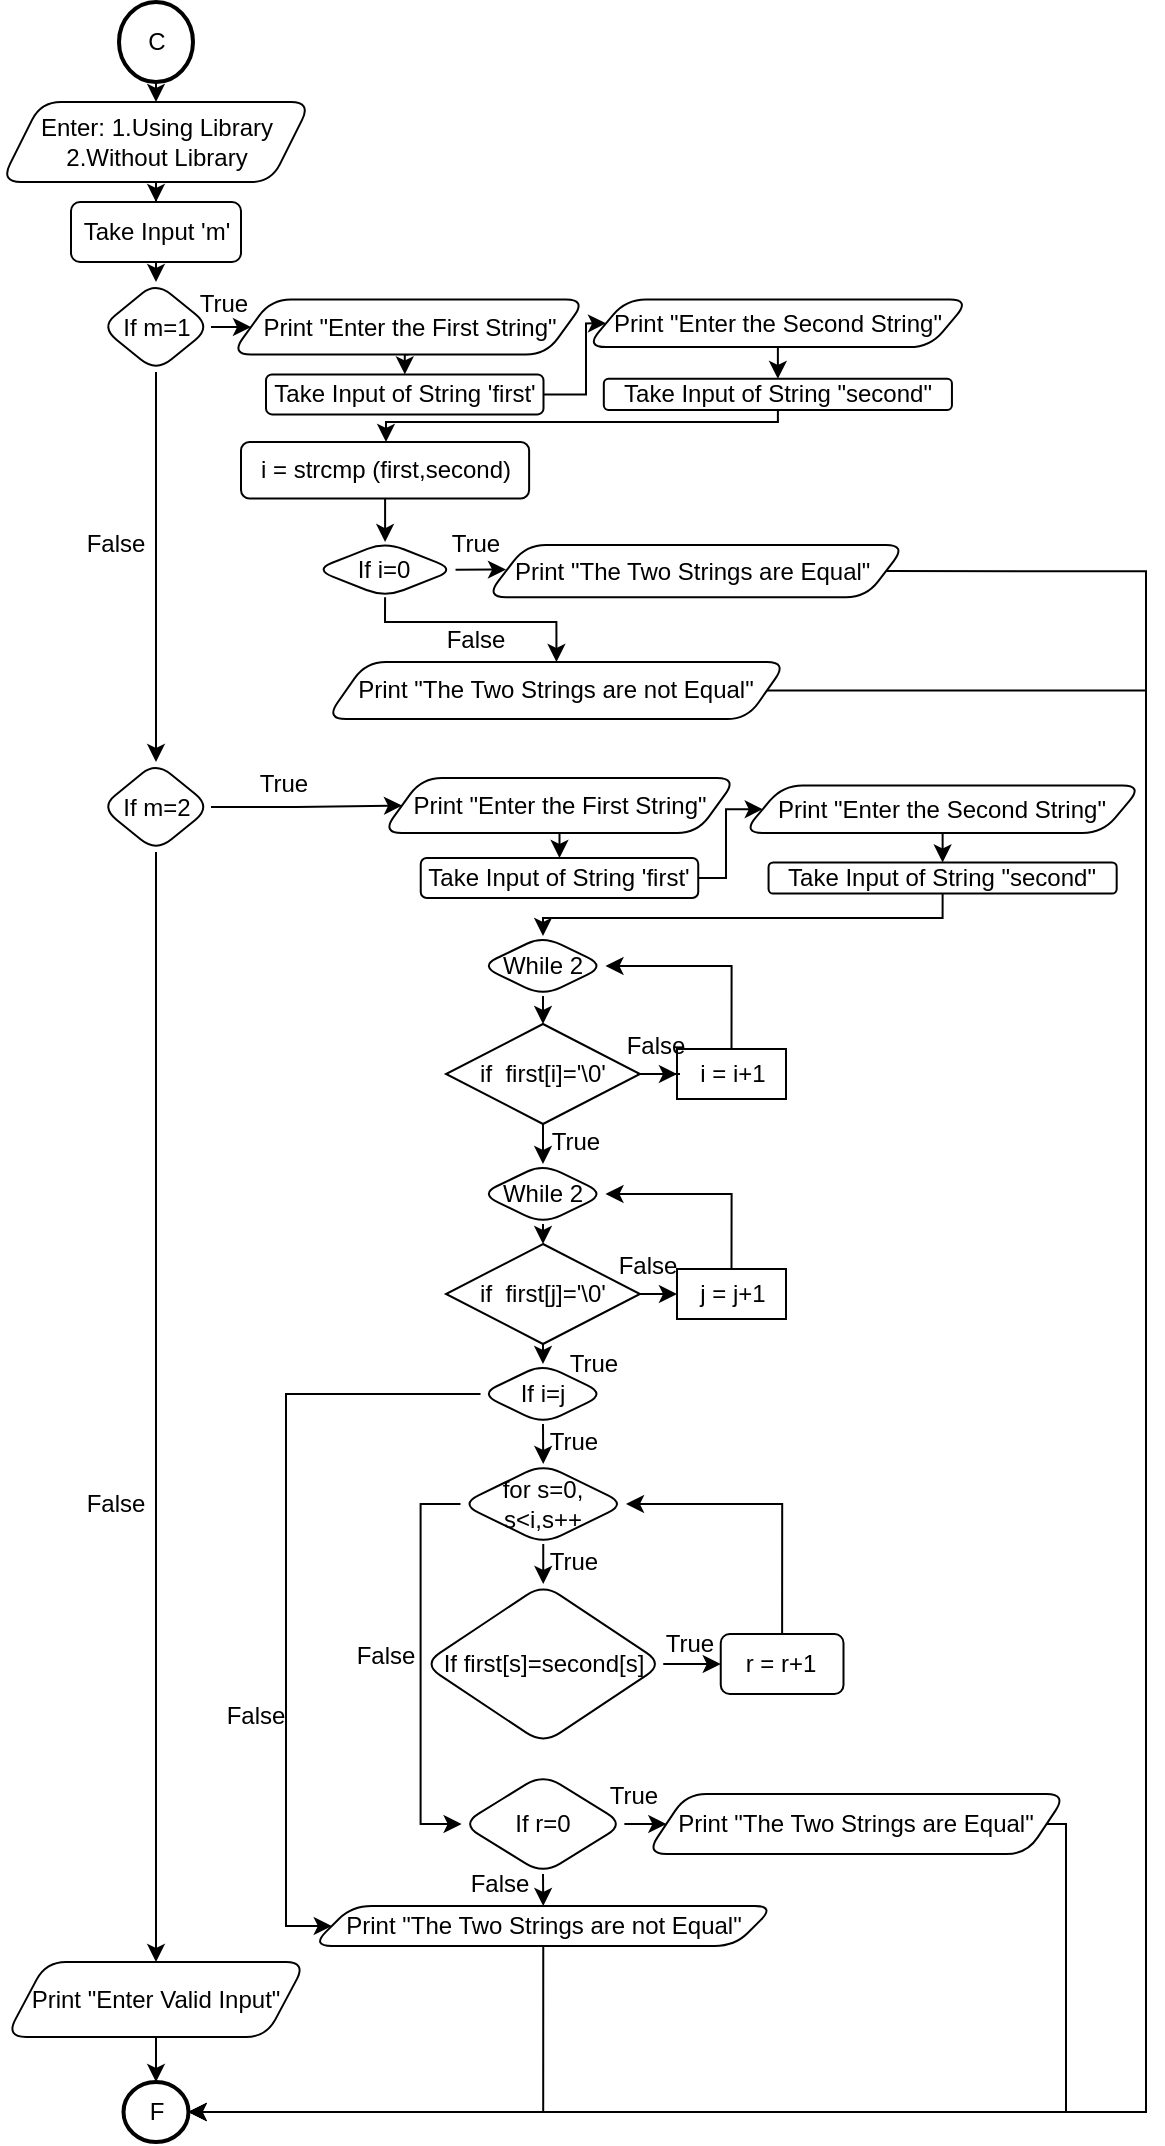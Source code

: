 <mxfile version="16.5.3" type="device"><diagram id="ErcUuHCpc2S81BrXXNQ7" name="Page-1"><mxGraphModel dx="1038" dy="1671" grid="1" gridSize="10" guides="1" tooltips="1" connect="1" arrows="1" fold="1" page="1" pageScale="1" pageWidth="850" pageHeight="1100" math="0" shadow="0"><root><mxCell id="0"/><mxCell id="1" parent="0"/><mxCell id="8Ef4L_kFjr_4FFPBvsdU-74" value="" style="edgeStyle=orthogonalEdgeStyle;rounded=0;orthogonalLoop=1;jettySize=auto;html=1;" parent="1" source="8Ef4L_kFjr_4FFPBvsdU-71" target="8Ef4L_kFjr_4FFPBvsdU-73" edge="1"><mxGeometry relative="1" as="geometry"/></mxCell><mxCell id="8Ef4L_kFjr_4FFPBvsdU-71" value="Enter: 1.Using Library 2.Without Library" style="shape=parallelogram;perimeter=parallelogramPerimeter;whiteSpace=wrap;html=1;fixedSize=1;rounded=1;" parent="1" vertex="1"><mxGeometry x="337.5" y="-430" width="155" height="40" as="geometry"/></mxCell><mxCell id="8Ef4L_kFjr_4FFPBvsdU-117" style="edgeStyle=orthogonalEdgeStyle;rounded=0;orthogonalLoop=1;jettySize=auto;html=1;exitX=0.5;exitY=1;exitDx=0;exitDy=0;entryX=0.5;entryY=0;entryDx=0;entryDy=0;" parent="1" source="8Ef4L_kFjr_4FFPBvsdU-73" target="8Ef4L_kFjr_4FFPBvsdU-75" edge="1"><mxGeometry relative="1" as="geometry"/></mxCell><mxCell id="8Ef4L_kFjr_4FFPBvsdU-73" value="Take Input 'm'" style="whiteSpace=wrap;html=1;rounded=1;" parent="1" vertex="1"><mxGeometry x="372.5" y="-380" width="85" height="30" as="geometry"/></mxCell><mxCell id="8Ef4L_kFjr_4FFPBvsdU-79" value="" style="edgeStyle=orthogonalEdgeStyle;rounded=0;orthogonalLoop=1;jettySize=auto;html=1;" parent="1" source="8Ef4L_kFjr_4FFPBvsdU-75" target="8Ef4L_kFjr_4FFPBvsdU-78" edge="1"><mxGeometry relative="1" as="geometry"/></mxCell><mxCell id="8Ef4L_kFjr_4FFPBvsdU-103" value="" style="edgeStyle=orthogonalEdgeStyle;rounded=0;orthogonalLoop=1;jettySize=auto;html=1;" parent="1" source="8Ef4L_kFjr_4FFPBvsdU-75" target="8Ef4L_kFjr_4FFPBvsdU-102" edge="1"><mxGeometry relative="1" as="geometry"/></mxCell><mxCell id="8Ef4L_kFjr_4FFPBvsdU-75" value="If m=1" style="rhombus;whiteSpace=wrap;html=1;rounded=1;" parent="1" vertex="1"><mxGeometry x="387.5" y="-340" width="55" height="45" as="geometry"/></mxCell><mxCell id="8Ef4L_kFjr_4FFPBvsdU-83" style="edgeStyle=orthogonalEdgeStyle;rounded=0;orthogonalLoop=1;jettySize=auto;html=1;exitX=0.5;exitY=1;exitDx=0;exitDy=0;entryX=0.5;entryY=0;entryDx=0;entryDy=0;" parent="1" source="8Ef4L_kFjr_4FFPBvsdU-78" target="8Ef4L_kFjr_4FFPBvsdU-80" edge="1"><mxGeometry relative="1" as="geometry"/></mxCell><mxCell id="8Ef4L_kFjr_4FFPBvsdU-78" value="Print &quot;Enter the First String&quot;" style="shape=parallelogram;perimeter=parallelogramPerimeter;whiteSpace=wrap;html=1;fixedSize=1;rounded=1;" parent="1" vertex="1"><mxGeometry x="452.5" y="-331.25" width="177.5" height="27.5" as="geometry"/></mxCell><mxCell id="8Ef4L_kFjr_4FFPBvsdU-90" style="edgeStyle=orthogonalEdgeStyle;rounded=0;orthogonalLoop=1;jettySize=auto;html=1;exitX=1;exitY=0.5;exitDx=0;exitDy=0;entryX=0;entryY=0.5;entryDx=0;entryDy=0;" parent="1" source="8Ef4L_kFjr_4FFPBvsdU-80" target="8Ef4L_kFjr_4FFPBvsdU-84" edge="1"><mxGeometry relative="1" as="geometry"><Array as="points"><mxPoint x="630" y="-284"/><mxPoint x="630" y="-319"/></Array></mxGeometry></mxCell><mxCell id="8Ef4L_kFjr_4FFPBvsdU-80" value="Take Input of String 'first'" style="whiteSpace=wrap;html=1;rounded=1;" parent="1" vertex="1"><mxGeometry x="470" y="-293.8" width="138.75" height="20" as="geometry"/></mxCell><mxCell id="8Ef4L_kFjr_4FFPBvsdU-93" style="edgeStyle=orthogonalEdgeStyle;rounded=0;orthogonalLoop=1;jettySize=auto;html=1;exitX=0.5;exitY=1;exitDx=0;exitDy=0;entryX=0.5;entryY=0;entryDx=0;entryDy=0;" parent="1" source="8Ef4L_kFjr_4FFPBvsdU-84" target="8Ef4L_kFjr_4FFPBvsdU-91" edge="1"><mxGeometry relative="1" as="geometry"/></mxCell><mxCell id="8Ef4L_kFjr_4FFPBvsdU-84" value="Print &quot;Enter the Second String&quot;" style="shape=parallelogram;perimeter=parallelogramPerimeter;whiteSpace=wrap;html=1;fixedSize=1;rounded=1;" parent="1" vertex="1"><mxGeometry x="630" y="-331.25" width="191.88" height="23.8" as="geometry"/></mxCell><mxCell id="8Ef4L_kFjr_4FFPBvsdU-129" value="" style="edgeStyle=orthogonalEdgeStyle;rounded=0;orthogonalLoop=1;jettySize=auto;html=1;" parent="1" source="8Ef4L_kFjr_4FFPBvsdU-91" target="8Ef4L_kFjr_4FFPBvsdU-128" edge="1"><mxGeometry relative="1" as="geometry"><Array as="points"><mxPoint x="726" y="-270"/><mxPoint x="530" y="-270"/></Array></mxGeometry></mxCell><mxCell id="8Ef4L_kFjr_4FFPBvsdU-91" value="Take Input of String &quot;second&quot;" style="whiteSpace=wrap;html=1;rounded=1;" parent="1" vertex="1"><mxGeometry x="638.91" y="-291.57" width="174.06" height="15.55" as="geometry"/></mxCell><mxCell id="8Ef4L_kFjr_4FFPBvsdU-110" value="" style="edgeStyle=orthogonalEdgeStyle;rounded=0;orthogonalLoop=1;jettySize=auto;html=1;" parent="1" source="8Ef4L_kFjr_4FFPBvsdU-102" target="8Ef4L_kFjr_4FFPBvsdU-109" edge="1"><mxGeometry relative="1" as="geometry"/></mxCell><mxCell id="8Ef4L_kFjr_4FFPBvsdU-207" style="edgeStyle=orthogonalEdgeStyle;rounded=0;orthogonalLoop=1;jettySize=auto;html=1;exitX=1;exitY=0.5;exitDx=0;exitDy=0;entryX=0;entryY=0.5;entryDx=0;entryDy=0;" parent="1" source="8Ef4L_kFjr_4FFPBvsdU-102" target="8Ef4L_kFjr_4FFPBvsdU-194" edge="1"><mxGeometry relative="1" as="geometry"/></mxCell><mxCell id="8Ef4L_kFjr_4FFPBvsdU-102" value="If m=2" style="rhombus;whiteSpace=wrap;html=1;rounded=1;" parent="1" vertex="1"><mxGeometry x="387.5" y="-100" width="55" height="45" as="geometry"/></mxCell><mxCell id="8Ef4L_kFjr_4FFPBvsdU-112" value="" style="edgeStyle=orthogonalEdgeStyle;rounded=0;orthogonalLoop=1;jettySize=auto;html=1;" parent="1" source="8Ef4L_kFjr_4FFPBvsdU-109" edge="1"><mxGeometry relative="1" as="geometry"><mxPoint x="415" y="560" as="targetPoint"/></mxGeometry></mxCell><mxCell id="8Ef4L_kFjr_4FFPBvsdU-109" value="Print &quot;Enter Valid Input&quot;" style="shape=parallelogram;perimeter=parallelogramPerimeter;whiteSpace=wrap;html=1;fixedSize=1;rounded=1;" parent="1" vertex="1"><mxGeometry x="340" y="500" width="150" height="37.5" as="geometry"/></mxCell><mxCell id="8Ef4L_kFjr_4FFPBvsdU-132" value="" style="edgeStyle=orthogonalEdgeStyle;rounded=0;orthogonalLoop=1;jettySize=auto;html=1;" parent="1" source="8Ef4L_kFjr_4FFPBvsdU-128" target="8Ef4L_kFjr_4FFPBvsdU-131" edge="1"><mxGeometry relative="1" as="geometry"/></mxCell><mxCell id="8Ef4L_kFjr_4FFPBvsdU-128" value="i = strcmp (first,second)" style="whiteSpace=wrap;html=1;rounded=1;" parent="1" vertex="1"><mxGeometry x="457.5" y="-260" width="144.06" height="28.24" as="geometry"/></mxCell><mxCell id="8Ef4L_kFjr_4FFPBvsdU-136" style="edgeStyle=orthogonalEdgeStyle;rounded=0;orthogonalLoop=1;jettySize=auto;html=1;exitX=1;exitY=0.5;exitDx=0;exitDy=0;entryX=0;entryY=0.5;entryDx=0;entryDy=0;" parent="1" source="8Ef4L_kFjr_4FFPBvsdU-131" target="8Ef4L_kFjr_4FFPBvsdU-133" edge="1"><mxGeometry relative="1" as="geometry"/></mxCell><mxCell id="8Ef4L_kFjr_4FFPBvsdU-139" style="edgeStyle=orthogonalEdgeStyle;rounded=0;orthogonalLoop=1;jettySize=auto;html=1;exitX=0.5;exitY=1;exitDx=0;exitDy=0;entryX=0.5;entryY=0;entryDx=0;entryDy=0;" parent="1" source="8Ef4L_kFjr_4FFPBvsdU-131" target="8Ef4L_kFjr_4FFPBvsdU-137" edge="1"><mxGeometry relative="1" as="geometry"><Array as="points"><mxPoint x="530" y="-170"/><mxPoint x="615" y="-170"/></Array></mxGeometry></mxCell><mxCell id="8Ef4L_kFjr_4FFPBvsdU-131" value="If i=0" style="rhombus;whiteSpace=wrap;html=1;rounded=1;" parent="1" vertex="1"><mxGeometry x="494.3" y="-210" width="70.47" height="27.64" as="geometry"/></mxCell><mxCell id="zCnEcHbWSMwpoDfIOxfT-8" style="edgeStyle=orthogonalEdgeStyle;rounded=0;orthogonalLoop=1;jettySize=auto;html=1;exitX=1;exitY=0.5;exitDx=0;exitDy=0;entryX=1;entryY=0.5;entryDx=0;entryDy=0;entryPerimeter=0;" edge="1" parent="1" source="8Ef4L_kFjr_4FFPBvsdU-133" target="zCnEcHbWSMwpoDfIOxfT-5"><mxGeometry relative="1" as="geometry"><Array as="points"><mxPoint x="910" y="-195"/><mxPoint x="910" y="575"/></Array></mxGeometry></mxCell><mxCell id="8Ef4L_kFjr_4FFPBvsdU-133" value="Print &quot;The Two Strings are Equal&quot;&amp;nbsp;" style="shape=parallelogram;perimeter=parallelogramPerimeter;whiteSpace=wrap;html=1;fixedSize=1;rounded=1;" parent="1" vertex="1"><mxGeometry x="580" y="-208.54" width="210" height="26.18" as="geometry"/></mxCell><mxCell id="zCnEcHbWSMwpoDfIOxfT-10" style="edgeStyle=orthogonalEdgeStyle;rounded=0;orthogonalLoop=1;jettySize=auto;html=1;exitX=1;exitY=0.5;exitDx=0;exitDy=0;entryX=1;entryY=0.5;entryDx=0;entryDy=0;entryPerimeter=0;" edge="1" parent="1" source="8Ef4L_kFjr_4FFPBvsdU-137" target="zCnEcHbWSMwpoDfIOxfT-5"><mxGeometry relative="1" as="geometry"><Array as="points"><mxPoint x="910" y="-136"/><mxPoint x="910" y="575"/></Array></mxGeometry></mxCell><mxCell id="8Ef4L_kFjr_4FFPBvsdU-137" value="Print &quot;The Two Strings are not Equal&quot;" style="shape=parallelogram;perimeter=parallelogramPerimeter;whiteSpace=wrap;html=1;fixedSize=1;rounded=1;" parent="1" vertex="1"><mxGeometry x="500" y="-150" width="230.47" height="28.54" as="geometry"/></mxCell><mxCell id="zCnEcHbWSMwpoDfIOxfT-4" style="edgeStyle=orthogonalEdgeStyle;rounded=0;orthogonalLoop=1;jettySize=auto;html=1;exitX=0.5;exitY=1;exitDx=0;exitDy=0;exitPerimeter=0;entryX=0.5;entryY=0;entryDx=0;entryDy=0;" edge="1" parent="1" source="zCnEcHbWSMwpoDfIOxfT-3" target="8Ef4L_kFjr_4FFPBvsdU-71"><mxGeometry relative="1" as="geometry"/></mxCell><mxCell id="zCnEcHbWSMwpoDfIOxfT-3" value="C" style="strokeWidth=2;html=1;shape=mxgraph.flowchart.start_2;whiteSpace=wrap;" vertex="1" parent="1"><mxGeometry x="396.5" y="-480" width="37" height="40" as="geometry"/></mxCell><mxCell id="zCnEcHbWSMwpoDfIOxfT-5" value="F" style="strokeWidth=2;html=1;shape=mxgraph.flowchart.start_2;whiteSpace=wrap;" vertex="1" parent="1"><mxGeometry x="398.75" y="560" width="32.5" height="30" as="geometry"/></mxCell><mxCell id="zCnEcHbWSMwpoDfIOxfT-6" style="edgeStyle=orthogonalEdgeStyle;rounded=0;orthogonalLoop=1;jettySize=auto;html=1;exitX=1;exitY=0.5;exitDx=0;exitDy=0;entryX=1;entryY=0.5;entryDx=0;entryDy=0;entryPerimeter=0;" edge="1" parent="1" source="8Ef4L_kFjr_4FFPBvsdU-174" target="zCnEcHbWSMwpoDfIOxfT-5"><mxGeometry relative="1" as="geometry"><Array as="points"><mxPoint x="870" y="431"/><mxPoint x="870" y="575"/></Array></mxGeometry></mxCell><mxCell id="8Ef4L_kFjr_4FFPBvsdU-140" value="if&amp;nbsp; first[i]='\0'" style="rhombus;whiteSpace=wrap;html=1;" parent="1" vertex="1"><mxGeometry x="560" y="31" width="97" height="50" as="geometry"/></mxCell><mxCell id="8Ef4L_kFjr_4FFPBvsdU-141" value="i = i+1" style="whiteSpace=wrap;html=1;" parent="1" vertex="1"><mxGeometry x="675.5" y="43.5" width="54.5" height="25" as="geometry"/></mxCell><mxCell id="8Ef4L_kFjr_4FFPBvsdU-142" value="" style="edgeStyle=orthogonalEdgeStyle;rounded=0;orthogonalLoop=1;jettySize=auto;html=1;" parent="1" source="8Ef4L_kFjr_4FFPBvsdU-140" target="8Ef4L_kFjr_4FFPBvsdU-141" edge="1"><mxGeometry relative="1" as="geometry"/></mxCell><mxCell id="8Ef4L_kFjr_4FFPBvsdU-145" style="edgeStyle=orthogonalEdgeStyle;rounded=0;orthogonalLoop=1;jettySize=auto;html=1;exitX=0.5;exitY=1;exitDx=0;exitDy=0;entryX=0.5;entryY=0;entryDx=0;entryDy=0;" parent="1" source="8Ef4L_kFjr_4FFPBvsdU-143" target="8Ef4L_kFjr_4FFPBvsdU-140" edge="1"><mxGeometry relative="1" as="geometry"/></mxCell><mxCell id="8Ef4L_kFjr_4FFPBvsdU-143" value="While 2" style="rhombus;whiteSpace=wrap;html=1;rounded=1;" parent="1" vertex="1"><mxGeometry x="577.25" y="-13" width="62.5" height="30" as="geometry"/></mxCell><mxCell id="8Ef4L_kFjr_4FFPBvsdU-156" style="edgeStyle=orthogonalEdgeStyle;rounded=0;orthogonalLoop=1;jettySize=auto;html=1;exitX=0.5;exitY=0;exitDx=0;exitDy=0;entryX=1;entryY=0.5;entryDx=0;entryDy=0;" parent="1" source="8Ef4L_kFjr_4FFPBvsdU-141" target="8Ef4L_kFjr_4FFPBvsdU-143" edge="1"><mxGeometry relative="1" as="geometry"/></mxCell><mxCell id="8Ef4L_kFjr_4FFPBvsdU-147" value="While 2" style="rhombus;whiteSpace=wrap;html=1;rounded=1;" parent="1" vertex="1"><mxGeometry x="577.25" y="101" width="62.5" height="30" as="geometry"/></mxCell><mxCell id="8Ef4L_kFjr_4FFPBvsdU-149" style="edgeStyle=orthogonalEdgeStyle;rounded=0;orthogonalLoop=1;jettySize=auto;html=1;exitX=0.5;exitY=1;exitDx=0;exitDy=0;entryX=0.5;entryY=0;entryDx=0;entryDy=0;" parent="1" source="8Ef4L_kFjr_4FFPBvsdU-140" target="8Ef4L_kFjr_4FFPBvsdU-147" edge="1"><mxGeometry relative="1" as="geometry"/></mxCell><mxCell id="8Ef4L_kFjr_4FFPBvsdU-150" value="if&amp;nbsp; first[j]='\0'" style="rhombus;whiteSpace=wrap;html=1;" parent="1" vertex="1"><mxGeometry x="560" y="141" width="97" height="50" as="geometry"/></mxCell><mxCell id="8Ef4L_kFjr_4FFPBvsdU-151" style="edgeStyle=orthogonalEdgeStyle;rounded=0;orthogonalLoop=1;jettySize=auto;html=1;exitX=0.5;exitY=1;exitDx=0;exitDy=0;entryX=0.5;entryY=0;entryDx=0;entryDy=0;" parent="1" source="8Ef4L_kFjr_4FFPBvsdU-147" target="8Ef4L_kFjr_4FFPBvsdU-150" edge="1"><mxGeometry relative="1" as="geometry"/></mxCell><mxCell id="8Ef4L_kFjr_4FFPBvsdU-158" style="edgeStyle=orthogonalEdgeStyle;rounded=0;orthogonalLoop=1;jettySize=auto;html=1;exitX=0.5;exitY=0;exitDx=0;exitDy=0;entryX=1;entryY=0.5;entryDx=0;entryDy=0;" parent="1" source="8Ef4L_kFjr_4FFPBvsdU-155" target="8Ef4L_kFjr_4FFPBvsdU-147" edge="1"><mxGeometry relative="1" as="geometry"/></mxCell><mxCell id="8Ef4L_kFjr_4FFPBvsdU-155" value="j = j+1" style="whiteSpace=wrap;html=1;" parent="1" vertex="1"><mxGeometry x="675.5" y="153.5" width="54.5" height="25" as="geometry"/></mxCell><mxCell id="8Ef4L_kFjr_4FFPBvsdU-157" style="edgeStyle=orthogonalEdgeStyle;rounded=0;orthogonalLoop=1;jettySize=auto;html=1;exitX=1;exitY=0.5;exitDx=0;exitDy=0;entryX=0;entryY=0.5;entryDx=0;entryDy=0;" parent="1" source="8Ef4L_kFjr_4FFPBvsdU-150" target="8Ef4L_kFjr_4FFPBvsdU-155" edge="1"><mxGeometry relative="1" as="geometry"/></mxCell><mxCell id="8Ef4L_kFjr_4FFPBvsdU-215" style="edgeStyle=orthogonalEdgeStyle;rounded=0;orthogonalLoop=1;jettySize=auto;html=1;exitX=0.5;exitY=1;exitDx=0;exitDy=0;entryX=0.5;entryY=0;entryDx=0;entryDy=0;" parent="1" source="8Ef4L_kFjr_4FFPBvsdU-159" target="8Ef4L_kFjr_4FFPBvsdU-162" edge="1"><mxGeometry relative="1" as="geometry"/></mxCell><mxCell id="zCnEcHbWSMwpoDfIOxfT-11" style="edgeStyle=orthogonalEdgeStyle;rounded=0;orthogonalLoop=1;jettySize=auto;html=1;exitX=0;exitY=0.5;exitDx=0;exitDy=0;entryX=0;entryY=0.5;entryDx=0;entryDy=0;" edge="1" parent="1" source="8Ef4L_kFjr_4FFPBvsdU-159" target="8Ef4L_kFjr_4FFPBvsdU-178"><mxGeometry relative="1" as="geometry"><Array as="points"><mxPoint x="480" y="216"/><mxPoint x="480" y="482"/></Array></mxGeometry></mxCell><mxCell id="8Ef4L_kFjr_4FFPBvsdU-159" value="If i=j" style="rhombus;whiteSpace=wrap;html=1;rounded=1;" parent="1" vertex="1"><mxGeometry x="577.25" y="201" width="62.5" height="30" as="geometry"/></mxCell><mxCell id="8Ef4L_kFjr_4FFPBvsdU-161" style="edgeStyle=orthogonalEdgeStyle;rounded=0;orthogonalLoop=1;jettySize=auto;html=1;exitX=0.5;exitY=1;exitDx=0;exitDy=0;entryX=0.5;entryY=0;entryDx=0;entryDy=0;" parent="1" source="8Ef4L_kFjr_4FFPBvsdU-150" target="8Ef4L_kFjr_4FFPBvsdU-159" edge="1"><mxGeometry relative="1" as="geometry"/></mxCell><mxCell id="8Ef4L_kFjr_4FFPBvsdU-162" value="for s=0, s&amp;lt;i,s++" style="rhombus;whiteSpace=wrap;html=1;rounded=1;" parent="1" vertex="1"><mxGeometry x="567.25" y="251" width="82.75" height="40" as="geometry"/></mxCell><mxCell id="8Ef4L_kFjr_4FFPBvsdU-164" value="If first[s]=second[s]" style="rhombus;whiteSpace=wrap;html=1;rounded=1;" parent="1" vertex="1"><mxGeometry x="548.62" y="311" width="120" height="80" as="geometry"/></mxCell><mxCell id="8Ef4L_kFjr_4FFPBvsdU-166" style="edgeStyle=orthogonalEdgeStyle;rounded=0;orthogonalLoop=1;jettySize=auto;html=1;exitX=0.5;exitY=1;exitDx=0;exitDy=0;entryX=0.5;entryY=0;entryDx=0;entryDy=0;" parent="1" source="8Ef4L_kFjr_4FFPBvsdU-162" target="8Ef4L_kFjr_4FFPBvsdU-164" edge="1"><mxGeometry relative="1" as="geometry"/></mxCell><mxCell id="8Ef4L_kFjr_4FFPBvsdU-169" style="edgeStyle=orthogonalEdgeStyle;rounded=0;orthogonalLoop=1;jettySize=auto;html=1;exitX=0.5;exitY=0;exitDx=0;exitDy=0;entryX=1;entryY=0.5;entryDx=0;entryDy=0;" parent="1" source="8Ef4L_kFjr_4FFPBvsdU-167" target="8Ef4L_kFjr_4FFPBvsdU-162" edge="1"><mxGeometry relative="1" as="geometry"/></mxCell><mxCell id="8Ef4L_kFjr_4FFPBvsdU-167" value="r = r+1" style="whiteSpace=wrap;html=1;rounded=1;" parent="1" vertex="1"><mxGeometry x="697.37" y="336" width="61.38" height="30" as="geometry"/></mxCell><mxCell id="8Ef4L_kFjr_4FFPBvsdU-168" value="" style="edgeStyle=orthogonalEdgeStyle;rounded=0;orthogonalLoop=1;jettySize=auto;html=1;" parent="1" source="8Ef4L_kFjr_4FFPBvsdU-164" target="8Ef4L_kFjr_4FFPBvsdU-167" edge="1"><mxGeometry relative="1" as="geometry"/></mxCell><mxCell id="zCnEcHbWSMwpoDfIOxfT-28" style="edgeStyle=orthogonalEdgeStyle;rounded=0;orthogonalLoop=1;jettySize=auto;html=1;exitX=1;exitY=0.5;exitDx=0;exitDy=0;entryX=0;entryY=0.5;entryDx=0;entryDy=0;" edge="1" parent="1" source="8Ef4L_kFjr_4FFPBvsdU-170" target="8Ef4L_kFjr_4FFPBvsdU-174"><mxGeometry relative="1" as="geometry"/></mxCell><mxCell id="8Ef4L_kFjr_4FFPBvsdU-170" value="If r=0" style="rhombus;whiteSpace=wrap;html=1;rounded=1;" parent="1" vertex="1"><mxGeometry x="567.81" y="406" width="81.38" height="50" as="geometry"/></mxCell><mxCell id="8Ef4L_kFjr_4FFPBvsdU-189" style="edgeStyle=orthogonalEdgeStyle;rounded=0;orthogonalLoop=1;jettySize=auto;html=1;exitX=0;exitY=0.5;exitDx=0;exitDy=0;entryX=0;entryY=0.5;entryDx=0;entryDy=0;" parent="1" source="8Ef4L_kFjr_4FFPBvsdU-162" target="8Ef4L_kFjr_4FFPBvsdU-170" edge="1"><mxGeometry relative="1" as="geometry"/></mxCell><mxCell id="8Ef4L_kFjr_4FFPBvsdU-174" value="Print &quot;The Two Strings are Equal&quot;" style="shape=parallelogram;perimeter=parallelogramPerimeter;whiteSpace=wrap;html=1;fixedSize=1;rounded=1;" parent="1" vertex="1"><mxGeometry x="660.17" y="416" width="210.12" height="30" as="geometry"/></mxCell><mxCell id="zCnEcHbWSMwpoDfIOxfT-30" style="edgeStyle=orthogonalEdgeStyle;rounded=0;orthogonalLoop=1;jettySize=auto;html=1;exitX=0.5;exitY=1;exitDx=0;exitDy=0;entryX=1;entryY=0.5;entryDx=0;entryDy=0;entryPerimeter=0;" edge="1" parent="1" source="8Ef4L_kFjr_4FFPBvsdU-178" target="zCnEcHbWSMwpoDfIOxfT-5"><mxGeometry relative="1" as="geometry"/></mxCell><mxCell id="8Ef4L_kFjr_4FFPBvsdU-178" value="Print &quot;The Two Strings are not Equal&quot;" style="shape=parallelogram;perimeter=parallelogramPerimeter;whiteSpace=wrap;html=1;fixedSize=1;rounded=1;" parent="1" vertex="1"><mxGeometry x="492.88" y="472" width="231.5" height="20" as="geometry"/></mxCell><mxCell id="8Ef4L_kFjr_4FFPBvsdU-180" style="edgeStyle=orthogonalEdgeStyle;rounded=0;orthogonalLoop=1;jettySize=auto;html=1;exitX=0.5;exitY=1;exitDx=0;exitDy=0;entryX=0.5;entryY=0;entryDx=0;entryDy=0;" parent="1" source="8Ef4L_kFjr_4FFPBvsdU-170" target="8Ef4L_kFjr_4FFPBvsdU-178" edge="1"><mxGeometry relative="1" as="geometry"/></mxCell><mxCell id="8Ef4L_kFjr_4FFPBvsdU-194" value="Print &quot;Enter the First String&quot;" style="shape=parallelogram;perimeter=parallelogramPerimeter;whiteSpace=wrap;html=1;fixedSize=1;rounded=1;" parent="1" vertex="1"><mxGeometry x="528" y="-92" width="177.5" height="27.5" as="geometry"/></mxCell><mxCell id="8Ef4L_kFjr_4FFPBvsdU-195" value="Take Input of String 'first'" style="whiteSpace=wrap;html=1;rounded=1;" parent="1" vertex="1"><mxGeometry x="547.37" y="-52" width="138.75" height="20" as="geometry"/></mxCell><mxCell id="8Ef4L_kFjr_4FFPBvsdU-197" style="edgeStyle=orthogonalEdgeStyle;rounded=0;orthogonalLoop=1;jettySize=auto;html=1;exitX=0.5;exitY=1;exitDx=0;exitDy=0;entryX=0.5;entryY=0;entryDx=0;entryDy=0;" parent="1" source="8Ef4L_kFjr_4FFPBvsdU-194" target="8Ef4L_kFjr_4FFPBvsdU-195" edge="1"><mxGeometry relative="1" as="geometry"/></mxCell><mxCell id="8Ef4L_kFjr_4FFPBvsdU-196" value="Print &quot;Enter the Second String&quot;" style="shape=parallelogram;perimeter=parallelogramPerimeter;whiteSpace=wrap;html=1;fixedSize=1;rounded=1;" parent="1" vertex="1"><mxGeometry x="708.37" y="-88.3" width="199.88" height="23.8" as="geometry"/></mxCell><mxCell id="8Ef4L_kFjr_4FFPBvsdU-201" style="edgeStyle=orthogonalEdgeStyle;rounded=0;orthogonalLoop=1;jettySize=auto;html=1;exitX=1;exitY=0.5;exitDx=0;exitDy=0;entryX=0;entryY=0.5;entryDx=0;entryDy=0;" parent="1" source="8Ef4L_kFjr_4FFPBvsdU-195" target="8Ef4L_kFjr_4FFPBvsdU-196" edge="1"><mxGeometry relative="1" as="geometry"><Array as="points"><mxPoint x="700" y="-42"/><mxPoint x="700" y="-76"/></Array></mxGeometry></mxCell><mxCell id="8Ef4L_kFjr_4FFPBvsdU-204" style="edgeStyle=orthogonalEdgeStyle;rounded=0;orthogonalLoop=1;jettySize=auto;html=1;exitX=0.5;exitY=1;exitDx=0;exitDy=0;entryX=0.5;entryY=0;entryDx=0;entryDy=0;" parent="1" source="8Ef4L_kFjr_4FFPBvsdU-202" target="8Ef4L_kFjr_4FFPBvsdU-143" edge="1"><mxGeometry relative="1" as="geometry"><Array as="points"><mxPoint x="808" y="-22"/><mxPoint x="609" y="-22"/></Array></mxGeometry></mxCell><mxCell id="8Ef4L_kFjr_4FFPBvsdU-202" value="Take Input of String &quot;second&quot;" style="whiteSpace=wrap;html=1;rounded=1;" parent="1" vertex="1"><mxGeometry x="721.28" y="-49.77" width="174.06" height="15.55" as="geometry"/></mxCell><mxCell id="8Ef4L_kFjr_4FFPBvsdU-203" style="edgeStyle=orthogonalEdgeStyle;rounded=0;orthogonalLoop=1;jettySize=auto;html=1;exitX=0.5;exitY=1;exitDx=0;exitDy=0;entryX=0.5;entryY=0;entryDx=0;entryDy=0;" parent="1" source="8Ef4L_kFjr_4FFPBvsdU-196" target="8Ef4L_kFjr_4FFPBvsdU-202" edge="1"><mxGeometry relative="1" as="geometry"/></mxCell><mxCell id="zCnEcHbWSMwpoDfIOxfT-12" value="True" style="text;html=1;strokeColor=none;fillColor=none;align=center;verticalAlign=middle;whiteSpace=wrap;rounded=0;" vertex="1" parent="1"><mxGeometry x="433.5" y="-340" width="30" height="22" as="geometry"/></mxCell><mxCell id="zCnEcHbWSMwpoDfIOxfT-13" value="True" style="text;html=1;strokeColor=none;fillColor=none;align=center;verticalAlign=middle;whiteSpace=wrap;rounded=0;" vertex="1" parent="1"><mxGeometry x="464.3" y="-100" width="30" height="22" as="geometry"/></mxCell><mxCell id="zCnEcHbWSMwpoDfIOxfT-15" value="True" style="text;html=1;strokeColor=none;fillColor=none;align=center;verticalAlign=middle;whiteSpace=wrap;rounded=0;" vertex="1" parent="1"><mxGeometry x="609.75" y="79" width="30" height="22" as="geometry"/></mxCell><mxCell id="zCnEcHbWSMwpoDfIOxfT-16" value="True" style="text;html=1;strokeColor=none;fillColor=none;align=center;verticalAlign=middle;whiteSpace=wrap;rounded=0;" vertex="1" parent="1"><mxGeometry x="608.75" y="289" width="30" height="22" as="geometry"/></mxCell><mxCell id="zCnEcHbWSMwpoDfIOxfT-17" value="True" style="text;html=1;strokeColor=none;fillColor=none;align=center;verticalAlign=middle;whiteSpace=wrap;rounded=0;" vertex="1" parent="1"><mxGeometry x="619.19" y="190" width="30" height="22" as="geometry"/></mxCell><mxCell id="zCnEcHbWSMwpoDfIOxfT-18" value="False" style="text;html=1;strokeColor=none;fillColor=none;align=center;verticalAlign=middle;whiteSpace=wrap;rounded=0;" vertex="1" parent="1"><mxGeometry x="380" y="-220" width="30" height="22" as="geometry"/></mxCell><mxCell id="zCnEcHbWSMwpoDfIOxfT-19" value="False" style="text;html=1;strokeColor=none;fillColor=none;align=center;verticalAlign=middle;whiteSpace=wrap;rounded=0;" vertex="1" parent="1"><mxGeometry x="560" y="-172" width="30" height="22" as="geometry"/></mxCell><mxCell id="zCnEcHbWSMwpoDfIOxfT-20" value="True" style="text;html=1;strokeColor=none;fillColor=none;align=center;verticalAlign=middle;whiteSpace=wrap;rounded=0;" vertex="1" parent="1"><mxGeometry x="560" y="-220" width="30" height="22" as="geometry"/></mxCell><mxCell id="zCnEcHbWSMwpoDfIOxfT-21" value="False" style="text;html=1;strokeColor=none;fillColor=none;align=center;verticalAlign=middle;whiteSpace=wrap;rounded=0;" vertex="1" parent="1"><mxGeometry x="650" y="31" width="30" height="22" as="geometry"/></mxCell><mxCell id="zCnEcHbWSMwpoDfIOxfT-22" value="False" style="text;html=1;strokeColor=none;fillColor=none;align=center;verticalAlign=middle;whiteSpace=wrap;rounded=0;" vertex="1" parent="1"><mxGeometry x="645.5" y="141" width="30" height="22" as="geometry"/></mxCell><mxCell id="zCnEcHbWSMwpoDfIOxfT-23" value="False" style="text;html=1;strokeColor=none;fillColor=none;align=center;verticalAlign=middle;whiteSpace=wrap;rounded=0;" vertex="1" parent="1"><mxGeometry x="450" y="366" width="30" height="22" as="geometry"/></mxCell><mxCell id="zCnEcHbWSMwpoDfIOxfT-24" value="False" style="text;html=1;strokeColor=none;fillColor=none;align=center;verticalAlign=middle;whiteSpace=wrap;rounded=0;" vertex="1" parent="1"><mxGeometry x="514.53" y="336" width="30" height="22" as="geometry"/></mxCell><mxCell id="zCnEcHbWSMwpoDfIOxfT-25" value="True" style="text;html=1;strokeColor=none;fillColor=none;align=center;verticalAlign=middle;whiteSpace=wrap;rounded=0;" vertex="1" parent="1"><mxGeometry x="667.37" y="330" width="30" height="22" as="geometry"/></mxCell><mxCell id="zCnEcHbWSMwpoDfIOxfT-26" value="True" style="text;html=1;strokeColor=none;fillColor=none;align=center;verticalAlign=middle;whiteSpace=wrap;rounded=0;" vertex="1" parent="1"><mxGeometry x="638.62" y="406" width="30" height="22" as="geometry"/></mxCell><mxCell id="zCnEcHbWSMwpoDfIOxfT-27" value="False" style="text;html=1;strokeColor=none;fillColor=none;align=center;verticalAlign=middle;whiteSpace=wrap;rounded=0;" vertex="1" parent="1"><mxGeometry x="571.56" y="450" width="30" height="22" as="geometry"/></mxCell><mxCell id="zCnEcHbWSMwpoDfIOxfT-31" value="False" style="text;html=1;strokeColor=none;fillColor=none;align=center;verticalAlign=middle;whiteSpace=wrap;rounded=0;" vertex="1" parent="1"><mxGeometry x="380" y="260" width="30" height="22" as="geometry"/></mxCell><mxCell id="zCnEcHbWSMwpoDfIOxfT-32" value="True" style="text;html=1;strokeColor=none;fillColor=none;align=center;verticalAlign=middle;whiteSpace=wrap;rounded=0;" vertex="1" parent="1"><mxGeometry x="608.62" y="229" width="30" height="22" as="geometry"/></mxCell></root></mxGraphModel></diagram></mxfile>